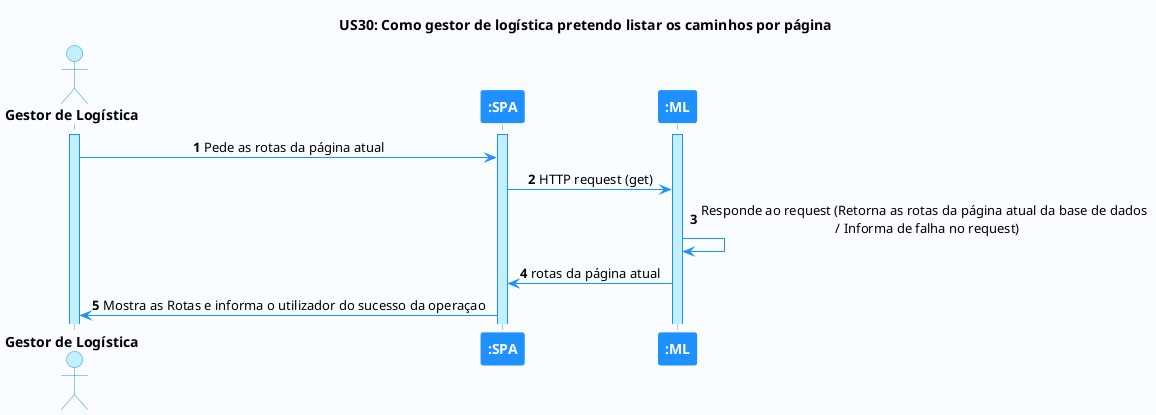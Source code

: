 @startuml hello

'-Style----------------------------------------------------------------------------------------------------------------

autonumber

skinparam DefaultTextAlignment center

skinparam BackgroundColor #fafdff

skinparam sequence {
    LifeLineBorderColor DodgerBlue
    LifeLineBackgroundColor APPLICATION

    ActorBackgroundColor APPLICATION
    ActorBorderColor DodgerBlue

    BackgroundColor #FFFFFF
    ArrowColor DodgerBlue
    BorderColor DodgerBlue

    ParticipantBackgroundColor DodgerBlue
    ParticipantFontColor #FFFFFF
    ParticipantBorderColor DodgerBlue

    GroupBorderColor #082642
    GroupBackgroundColor APPLICATION
}

skinparam note {
    LifeLineBorderColor DodgerBlue
    LifeLineBackgroundColor APPLICATION

    ActorBackgroundColor APPLICATION
    ActorBorderColor DodgerBlue

    BackgroundColor #FFFFFF
    ArrowColor DodgerBlue
    BorderColor DodgerBlue

    ParticipantBackgroundColor DodgerBlue
    ParticipantFontColor #FFFFFF
    ParticipantBorderColor DodgerBlue

    GroupBorderColor #082642
    GroupBackgroundColor APPLICATION
}

'-Title----------------------------------------------------------------------------------------------------------------

title US30: Como gestor de logística pretendo listar os caminhos por página

'-Actors/Participants--------------------------------------------------------------------------------------------------

actor "<b>Gestor de Logística" as A
participant "<b>:SPA" as SPA
participant "<b>:ML" as M

'-Associations---------------------------------------------------------------------------------------------------------

activate A
activate M
activate SPA

A -> SPA: Pede as rotas da página atual
SPA -> M: HTTP request (get)
M -> M: Responde ao request (Retorna as rotas da página atual da base de dados \n / Informa de falha no request)
M -> SPA: rotas da página atual
SPA -> A: Mostra as Rotas e informa o utilizador do sucesso da operaçao

'----------------------------------------------------------------------------------------------------------------------

@enduml